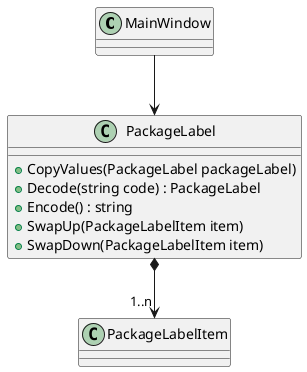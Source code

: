 @startuml Bender

class MainWindow {

}

class PackageLabel {
    + CopyValues(PackageLabel packageLabel)
    + Decode(string code) : PackageLabel
    + Encode() : string
    + SwapUp(PackageLabelItem item)
    + SwapDown(PackageLabelItem item)
}
class PackageLabelItem {}

MainWindow --> PackageLabel
PackageLabel *--> "1..n" PackageLabelItem

@enduml